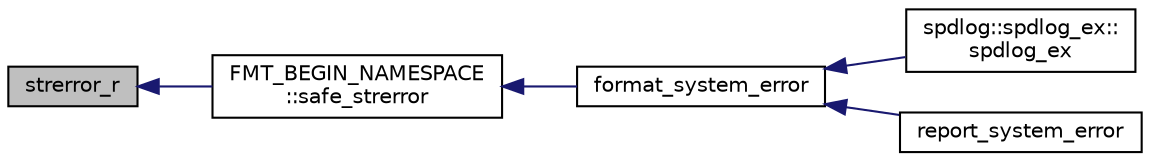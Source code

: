 digraph "strerror_r"
{
  edge [fontname="Helvetica",fontsize="10",labelfontname="Helvetica",labelfontsize="10"];
  node [fontname="Helvetica",fontsize="10",shape=record];
  rankdir="LR";
  Node1 [label="strerror_r",height=0.2,width=0.4,color="black", fillcolor="grey75", style="filled" fontcolor="black"];
  Node1 -> Node2 [dir="back",color="midnightblue",fontsize="10",style="solid",fontname="Helvetica"];
  Node2 [label="FMT_BEGIN_NAMESPACE\l::safe_strerror",height=0.2,width=0.4,color="black", fillcolor="white", style="filled",URL="$namespace_f_m_t___b_e_g_i_n___n_a_m_e_s_p_a_c_e.html#a3770dc340d58166b701180e092935e12"];
  Node2 -> Node3 [dir="back",color="midnightblue",fontsize="10",style="solid",fontname="Helvetica"];
  Node3 [label="format_system_error",height=0.2,width=0.4,color="black", fillcolor="white", style="filled",URL="$format_8h.html#ac99badb700e346dd1c86629e4e3b900d"];
  Node3 -> Node4 [dir="back",color="midnightblue",fontsize="10",style="solid",fontname="Helvetica"];
  Node4 [label="spdlog::spdlog_ex::\lspdlog_ex",height=0.2,width=0.4,color="black", fillcolor="white", style="filled",URL="$classspdlog_1_1spdlog__ex.html#a0758933dd1e6c4c8e76bb8e7134f7d9b"];
  Node3 -> Node5 [dir="back",color="midnightblue",fontsize="10",style="solid",fontname="Helvetica"];
  Node5 [label="report_system_error",height=0.2,width=0.4,color="black", fillcolor="white", style="filled",URL="$format_8h.html#aa87a526a913eeaf54e8d7b16020c8174"];
}
